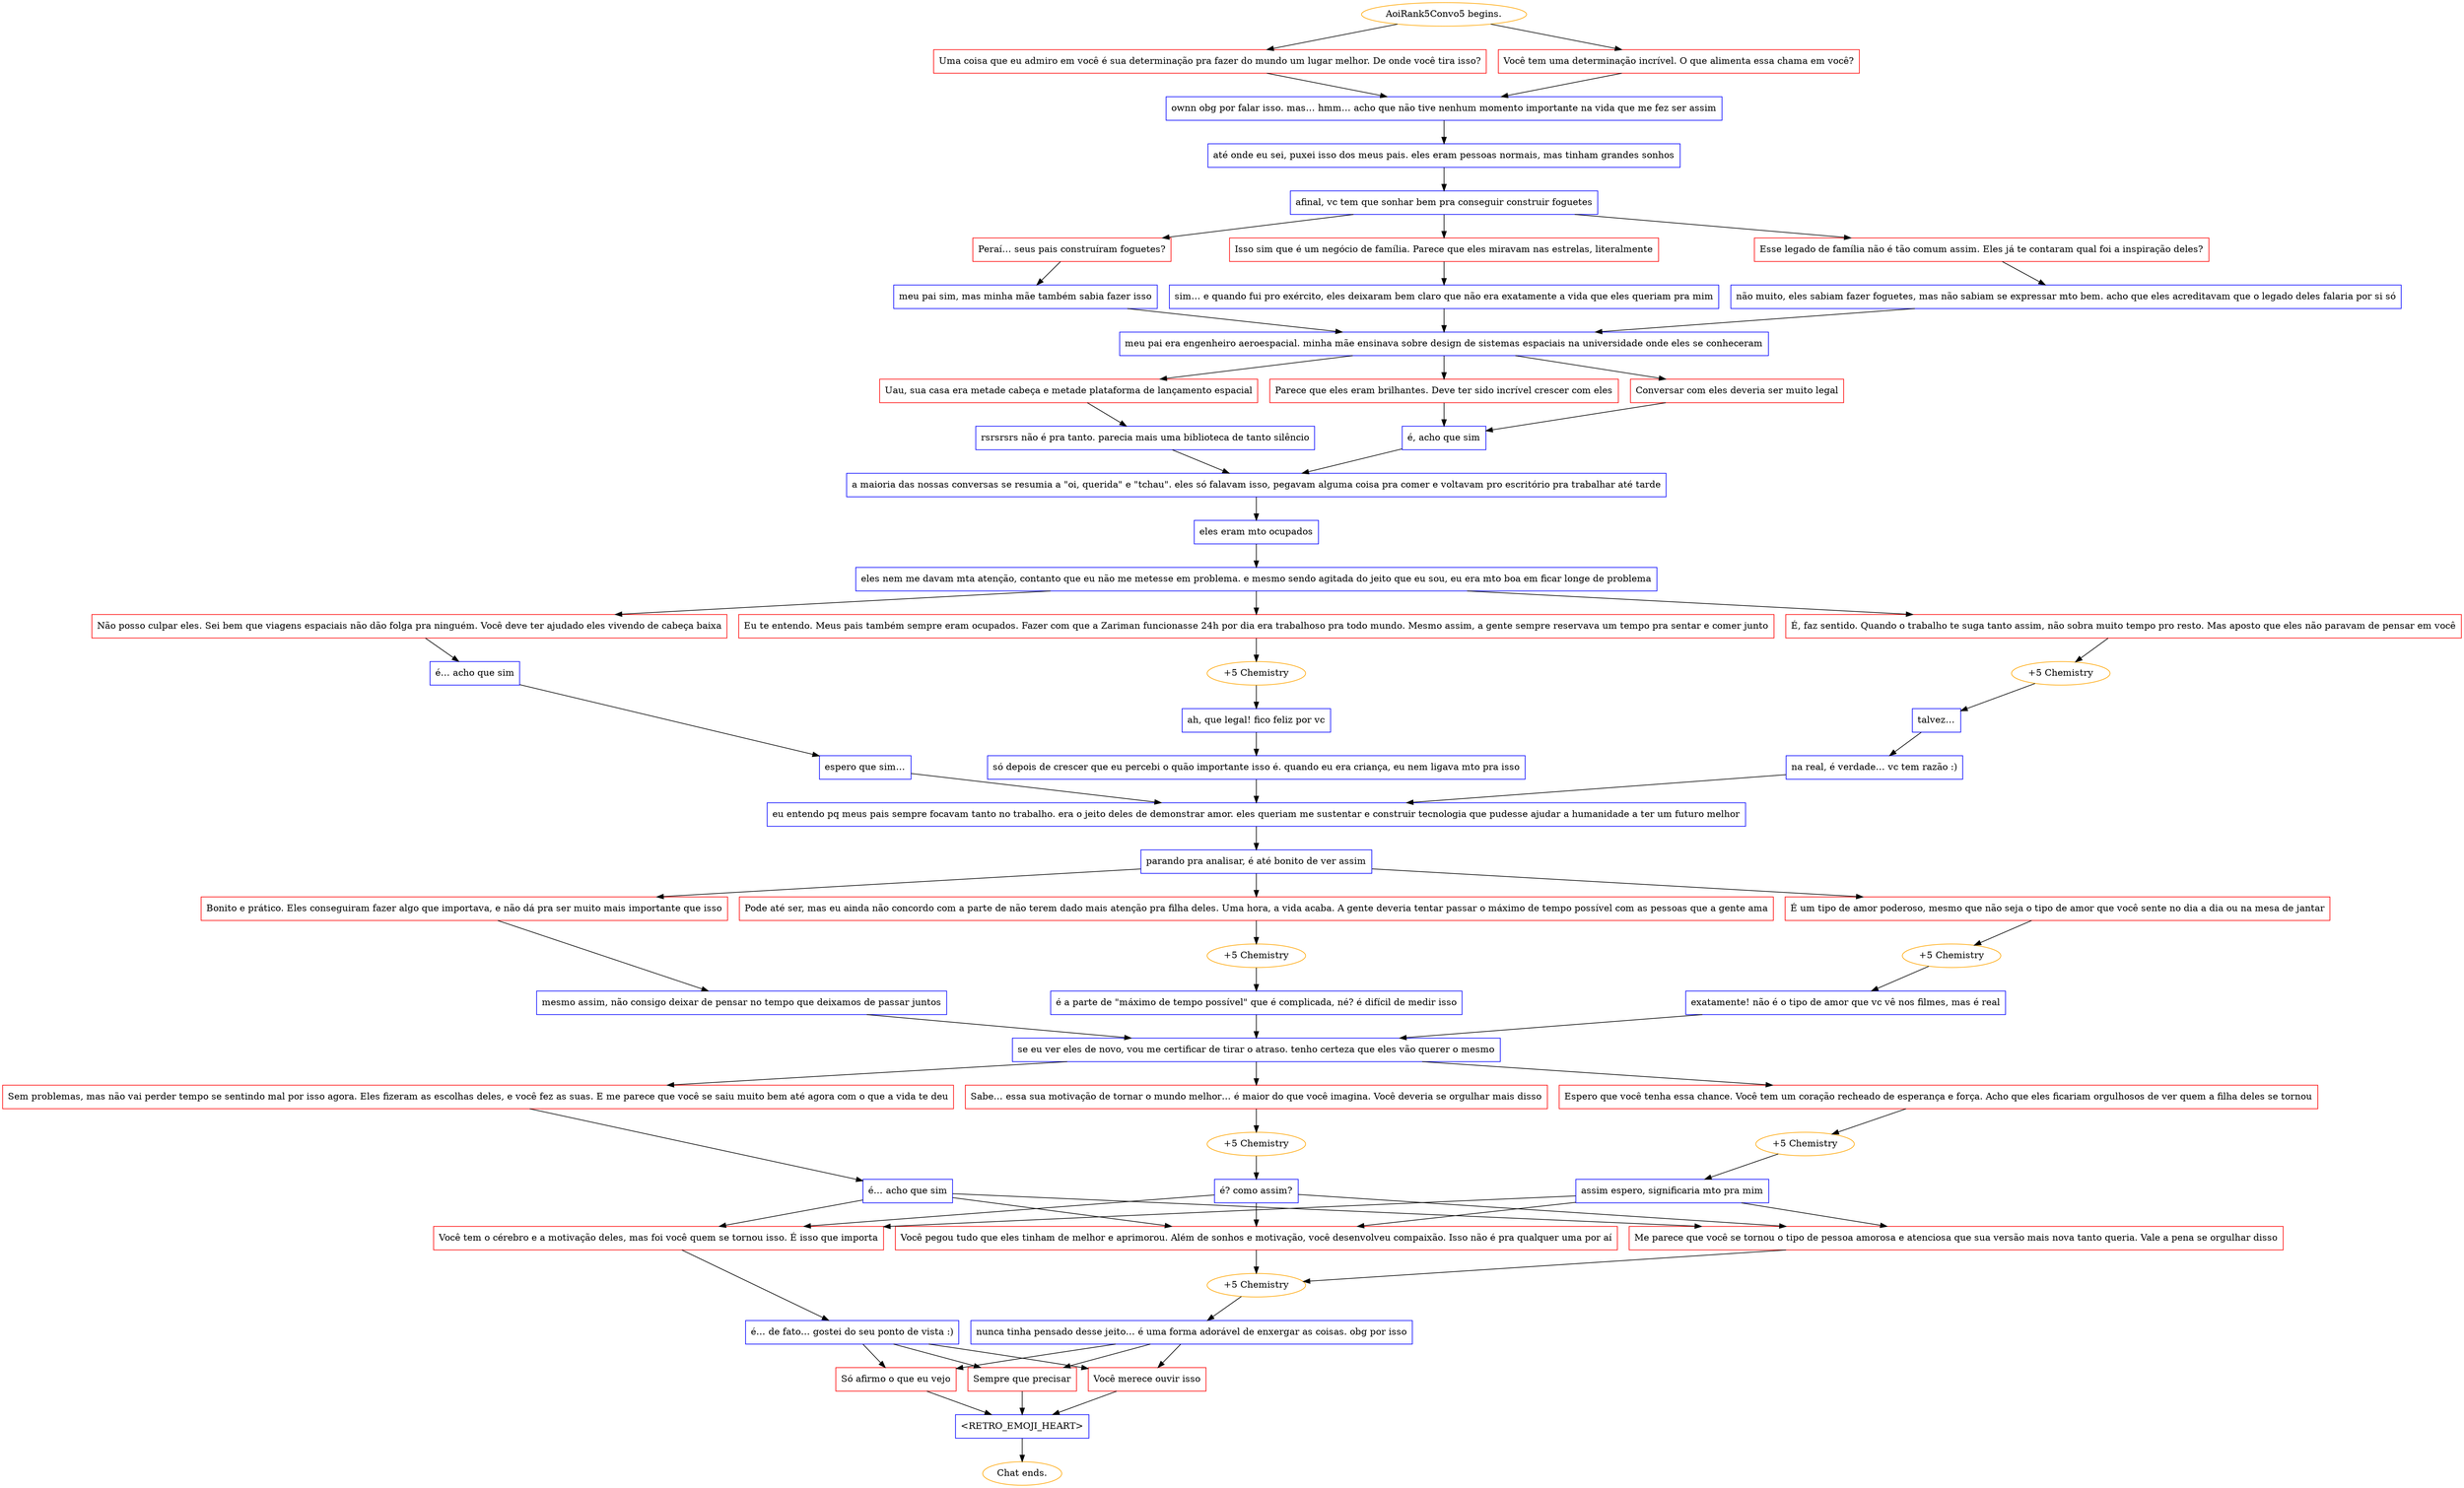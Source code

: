 digraph {
	"AoiRank5Convo5 begins." [color=orange];
		"AoiRank5Convo5 begins." -> j819373514;
		"AoiRank5Convo5 begins." -> j3883620051;
	j819373514 [label="Uma coisa que eu admiro em você é sua determinação pra fazer do mundo um lugar melhor. De onde você tira isso?",shape=box,color=red];
		j819373514 -> j648939326;
	j3883620051 [label="Você tem uma determinação incrível. O que alimenta essa chama em você?",shape=box,color=red];
		j3883620051 -> j648939326;
	j648939326 [label="ownn obg por falar isso. mas… hmm… acho que não tive nenhum momento importante na vida que me fez ser assim",shape=box,color=blue];
		j648939326 -> j3565993017;
	j3565993017 [label="até onde eu sei, puxei isso dos meus pais. eles eram pessoas normais, mas tinham grandes sonhos",shape=box,color=blue];
		j3565993017 -> j2553360474;
	j2553360474 [label="afinal, vc tem que sonhar bem pra conseguir construir foguetes",shape=box,color=blue];
		j2553360474 -> j450364829;
		j2553360474 -> j3732461189;
		j2553360474 -> j1789699930;
	j450364829 [label="Peraí… seus pais construíram foguetes?",shape=box,color=red];
		j450364829 -> j1630526802;
	j3732461189 [label="Isso sim que é um negócio de família. Parece que eles miravam nas estrelas, literalmente",shape=box,color=red];
		j3732461189 -> j2520502798;
	j1789699930 [label="Esse legado de família não é tão comum assim. Eles já te contaram qual foi a inspiração deles?",shape=box,color=red];
		j1789699930 -> j2596355518;
	j1630526802 [label="meu pai sim, mas minha mãe também sabia fazer isso",shape=box,color=blue];
		j1630526802 -> j1561320222;
	j2520502798 [label="sim… e quando fui pro exército, eles deixaram bem claro que não era exatamente a vida que eles queriam pra mim",shape=box,color=blue];
		j2520502798 -> j1561320222;
	j2596355518 [label="não muito, eles sabiam fazer foguetes, mas não sabiam se expressar mto bem. acho que eles acreditavam que o legado deles falaria por si só",shape=box,color=blue];
		j2596355518 -> j1561320222;
	j1561320222 [label="meu pai era engenheiro aeroespacial. minha mãe ensinava sobre design de sistemas espaciais na universidade onde eles se conheceram",shape=box,color=blue];
		j1561320222 -> j1197065225;
		j1561320222 -> j4136139927;
		j1561320222 -> j2444555148;
	j1197065225 [label="Uau, sua casa era metade cabeça e metade plataforma de lançamento espacial",shape=box,color=red];
		j1197065225 -> j1384070492;
	j4136139927 [label="Conversar com eles deveria ser muito legal",shape=box,color=red];
		j4136139927 -> j1840900022;
	j2444555148 [label="Parece que eles eram brilhantes. Deve ter sido incrível crescer com eles",shape=box,color=red];
		j2444555148 -> j1840900022;
	j1384070492 [label="rsrsrsrs não é pra tanto. parecia mais uma biblioteca de tanto silêncio",shape=box,color=blue];
		j1384070492 -> j1043306118;
	j1840900022 [label="é, acho que sim",shape=box,color=blue];
		j1840900022 -> j1043306118;
	j1043306118 [label="a maioria das nossas conversas se resumia a \"oi, querida\" e \"tchau\". eles só falavam isso, pegavam alguma coisa pra comer e voltavam pro escritório pra trabalhar até tarde",shape=box,color=blue];
		j1043306118 -> j1429278456;
	j1429278456 [label="eles eram mto ocupados",shape=box,color=blue];
		j1429278456 -> j1503646123;
	j1503646123 [label="eles nem me davam mta atenção, contanto que eu não me metesse em problema. e mesmo sendo agitada do jeito que eu sou, eu era mto boa em ficar longe de problema",shape=box,color=blue];
		j1503646123 -> j3830867279;
		j1503646123 -> j1715975165;
		j1503646123 -> j4241134005;
	j3830867279 [label="Eu te entendo. Meus pais também sempre eram ocupados. Fazer com que a Zariman funcionasse 24h por dia era trabalhoso pra todo mundo. Mesmo assim, a gente sempre reservava um tempo pra sentar e comer junto",shape=box,color=red];
		j3830867279 -> j2896762590;
	j1715975165 [label="É, faz sentido. Quando o trabalho te suga tanto assim, não sobra muito tempo pro resto. Mas aposto que eles não paravam de pensar em você",shape=box,color=red];
		j1715975165 -> j3729202951;
	j4241134005 [label="Não posso culpar eles. Sei bem que viagens espaciais não dão folga pra ninguém. Você deve ter ajudado eles vivendo de cabeça baixa",shape=box,color=red];
		j4241134005 -> j1442875959;
	j2896762590 [label="+5 Chemistry",color=orange];
		j2896762590 -> j3284774509;
	j3729202951 [label="+5 Chemistry",color=orange];
		j3729202951 -> j4088976101;
	j1442875959 [label="é… acho que sim",shape=box,color=blue];
		j1442875959 -> j3018103454;
	j3284774509 [label="ah, que legal! fico feliz por vc",shape=box,color=blue];
		j3284774509 -> j657933739;
	j4088976101 [label="talvez…",shape=box,color=blue];
		j4088976101 -> j3645000492;
	j3018103454 [label="espero que sim…",shape=box,color=blue];
		j3018103454 -> j831620739;
	j657933739 [label="só depois de crescer que eu percebi o quão importante isso é. quando eu era criança, eu nem ligava mto pra isso",shape=box,color=blue];
		j657933739 -> j831620739;
	j3645000492 [label="na real, é verdade… vc tem razão :)",shape=box,color=blue];
		j3645000492 -> j831620739;
	j831620739 [label="eu entendo pq meus pais sempre focavam tanto no trabalho. era o jeito deles de demonstrar amor. eles queriam me sustentar e construir tecnologia que pudesse ajudar a humanidade a ter um futuro melhor",shape=box,color=blue];
		j831620739 -> j1727882870;
	j1727882870 [label="parando pra analisar, é até bonito de ver assim",shape=box,color=blue];
		j1727882870 -> j1847404385;
		j1727882870 -> j3964743698;
		j1727882870 -> j801681554;
	j1847404385 [label="Pode até ser, mas eu ainda não concordo com a parte de não terem dado mais atenção pra filha deles. Uma hora, a vida acaba. A gente deveria tentar passar o máximo de tempo possível com as pessoas que a gente ama",shape=box,color=red];
		j1847404385 -> j3519692039;
	j3964743698 [label="Bonito e prático. Eles conseguiram fazer algo que importava, e não dá pra ser muito mais importante que isso",shape=box,color=red];
		j3964743698 -> j1206249897;
	j801681554 [label="É um tipo de amor poderoso, mesmo que não seja o tipo de amor que você sente no dia a dia ou na mesa de jantar",shape=box,color=red];
		j801681554 -> j1800736876;
	j3519692039 [label="+5 Chemistry",color=orange];
		j3519692039 -> j1695032640;
	j1206249897 [label="mesmo assim, não consigo deixar de pensar no tempo que deixamos de passar juntos",shape=box,color=blue];
		j1206249897 -> j1461494698;
	j1800736876 [label="+5 Chemistry",color=orange];
		j1800736876 -> j1858381860;
	j1695032640 [label="é a parte de \"máximo de tempo possível\" que é complicada, né? é difícil de medir isso",shape=box,color=blue];
		j1695032640 -> j1461494698;
	j1461494698 [label="se eu ver eles de novo, vou me certificar de tirar o atraso. tenho certeza que eles vão querer o mesmo",shape=box,color=blue];
		j1461494698 -> j1282993341;
		j1461494698 -> j1712638628;
		j1461494698 -> j2910078276;
	j1858381860 [label="exatamente! não é o tipo de amor que vc vê nos filmes, mas é real",shape=box,color=blue];
		j1858381860 -> j1461494698;
	j1282993341 [label="Sem problemas, mas não vai perder tempo se sentindo mal por isso agora. Eles fizeram as escolhas deles, e você fez as suas. E me parece que você se saiu muito bem até agora com o que a vida te deu",shape=box,color=red];
		j1282993341 -> j1650478546;
	j1712638628 [label="Sabe… essa sua motivação de tornar o mundo melhor… é maior do que você imagina. Você deveria se orgulhar mais disso",shape=box,color=red];
		j1712638628 -> j1497730583;
	j2910078276 [label="Espero que você tenha essa chance. Você tem um coração recheado de esperança e força. Acho que eles ficariam orgulhosos de ver quem a filha deles se tornou",shape=box,color=red];
		j2910078276 -> j366457519;
	j1650478546 [label="é… acho que sim",shape=box,color=blue];
		j1650478546 -> j1182531892;
		j1650478546 -> j3120340781;
		j1650478546 -> j1155297357;
	j1497730583 [label="+5 Chemistry",color=orange];
		j1497730583 -> j308736536;
	j366457519 [label="+5 Chemistry",color=orange];
		j366457519 -> j4176376736;
	j1182531892 [label="Você tem o cérebro e a motivação deles, mas foi você quem se tornou isso. É isso que importa",shape=box,color=red];
		j1182531892 -> j809894163;
	j3120340781 [label="Me parece que você se tornou o tipo de pessoa amorosa e atenciosa que sua versão mais nova tanto queria. Vale a pena se orgulhar disso",shape=box,color=red];
		j3120340781 -> j2207706169;
	j1155297357 [label="Você pegou tudo que eles tinham de melhor e aprimorou. Além de sonhos e motivação, você desenvolveu compaixão. Isso não é pra qualquer uma por aí",shape=box,color=red];
		j1155297357 -> j2207706169;
	j308736536 [label="é? como assim?",shape=box,color=blue];
		j308736536 -> j1182531892;
		j308736536 -> j3120340781;
		j308736536 -> j1155297357;
	j4176376736 [label="assim espero, significaria mto pra mim",shape=box,color=blue];
		j4176376736 -> j1182531892;
		j4176376736 -> j3120340781;
		j4176376736 -> j1155297357;
	j809894163 [label="é… de fato… gostei do seu ponto de vista :)",shape=box,color=blue];
		j809894163 -> j1379413977;
		j809894163 -> j2343948383;
		j809894163 -> j1546213431;
	j2207706169 [label="+5 Chemistry",color=orange];
		j2207706169 -> j4256194479;
	j1379413977 [label="Só afirmo o que eu vejo",shape=box,color=red];
		j1379413977 -> j1098993356;
	j2343948383 [label="Sempre que precisar",shape=box,color=red];
		j2343948383 -> j1098993356;
	j1546213431 [label="Você merece ouvir isso",shape=box,color=red];
		j1546213431 -> j1098993356;
	j4256194479 [label="nunca tinha pensado desse jeito… é uma forma adorável de enxergar as coisas. obg por isso",shape=box,color=blue];
		j4256194479 -> j1379413977;
		j4256194479 -> j2343948383;
		j4256194479 -> j1546213431;
	j1098993356 [label="<RETRO_EMOJI_HEART>",shape=box,color=blue];
		j1098993356 -> "Chat ends.";
	"Chat ends." [color=orange];
}